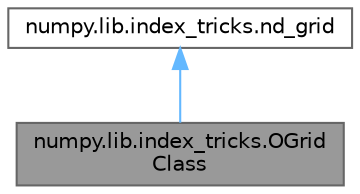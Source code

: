 digraph "numpy.lib.index_tricks.OGridClass"
{
 // LATEX_PDF_SIZE
  bgcolor="transparent";
  edge [fontname=Helvetica,fontsize=10,labelfontname=Helvetica,labelfontsize=10];
  node [fontname=Helvetica,fontsize=10,shape=box,height=0.2,width=0.4];
  Node1 [id="Node000001",label="numpy.lib.index_tricks.OGrid\lClass",height=0.2,width=0.4,color="gray40", fillcolor="grey60", style="filled", fontcolor="black",tooltip=" "];
  Node2 -> Node1 [id="edge1_Node000001_Node000002",dir="back",color="steelblue1",style="solid",tooltip=" "];
  Node2 [id="Node000002",label="numpy.lib.index_tricks.nd_grid",height=0.2,width=0.4,color="gray40", fillcolor="white", style="filled",URL="$d8/d0b/classnumpy_1_1lib_1_1index__tricks_1_1nd__grid.html",tooltip=" "];
}
